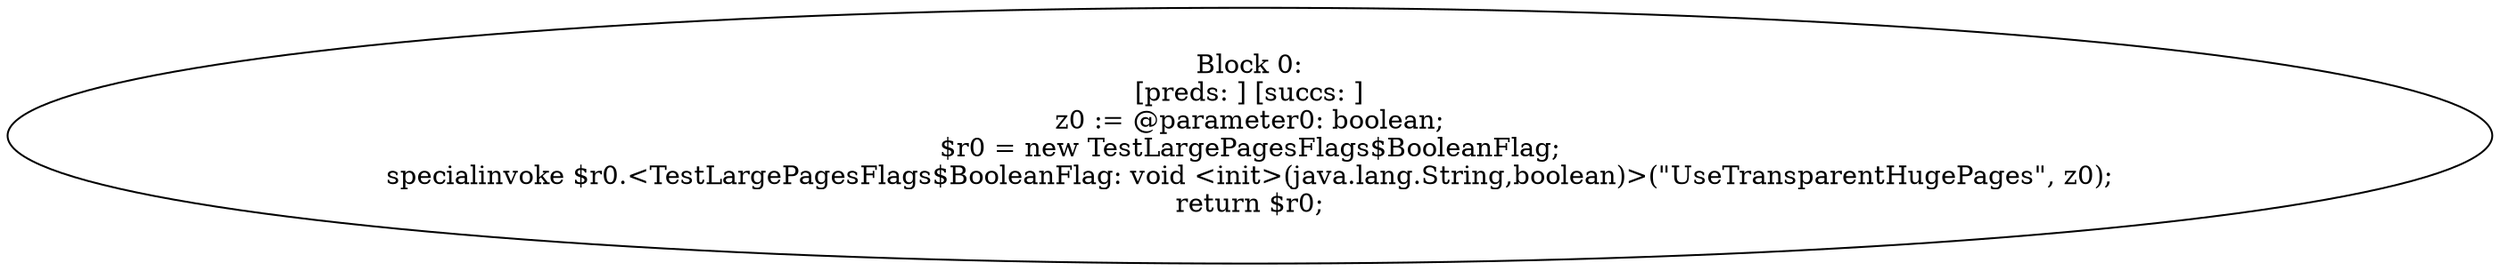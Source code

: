 digraph "unitGraph" {
    "Block 0:
[preds: ] [succs: ]
z0 := @parameter0: boolean;
$r0 = new TestLargePagesFlags$BooleanFlag;
specialinvoke $r0.<TestLargePagesFlags$BooleanFlag: void <init>(java.lang.String,boolean)>(\"UseTransparentHugePages\", z0);
return $r0;
"
}
